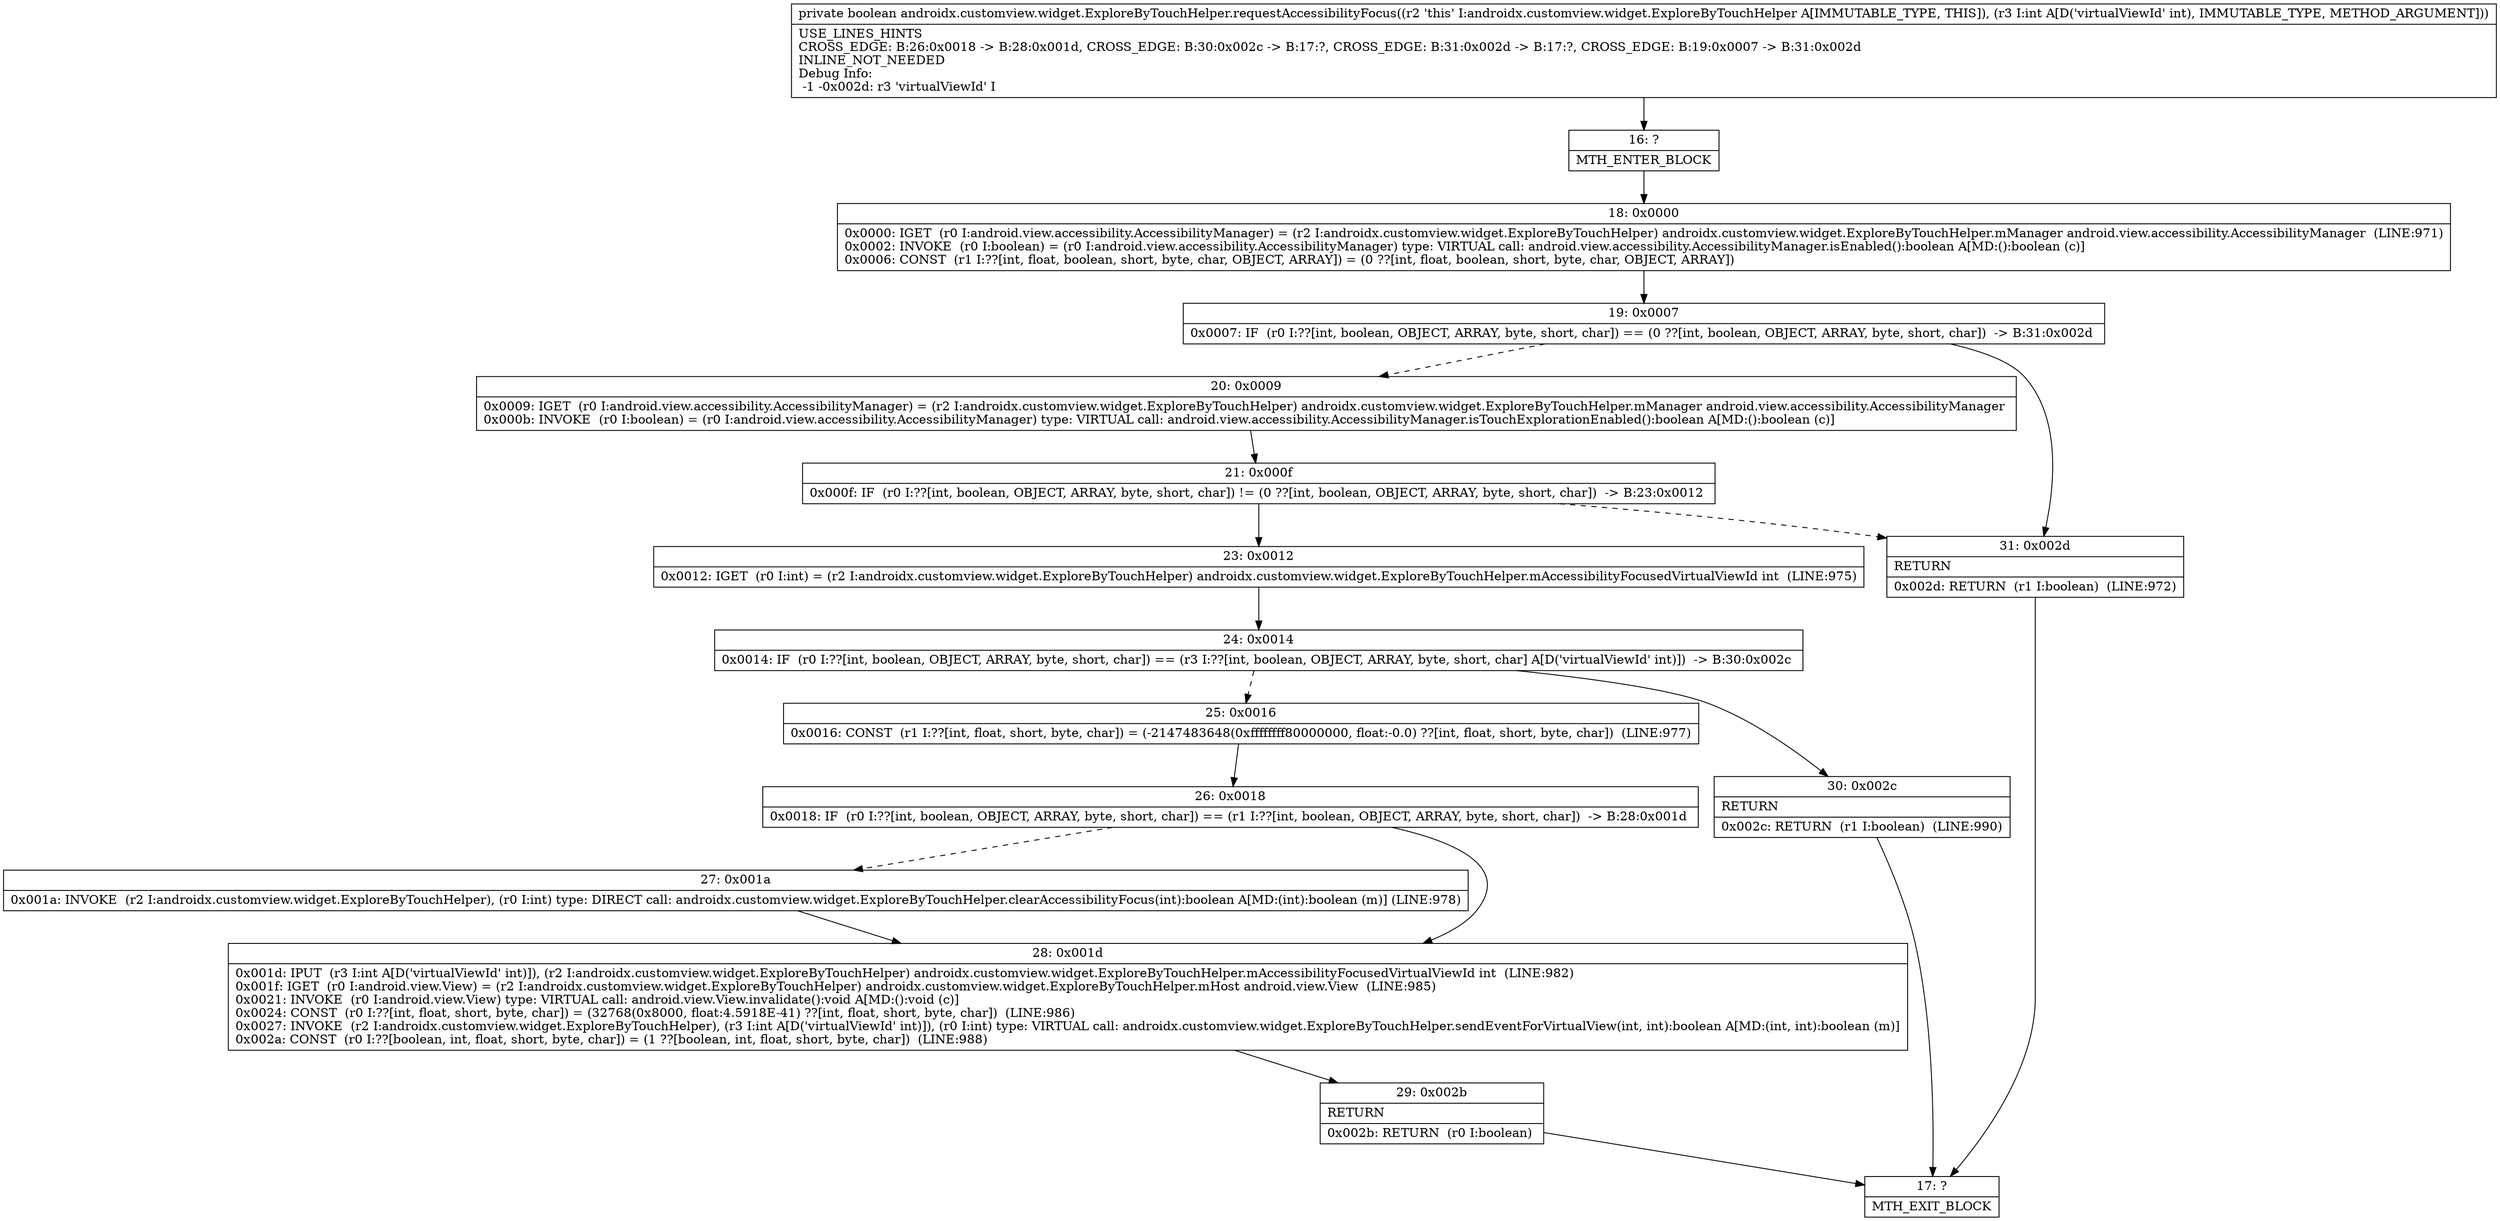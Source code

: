 digraph "CFG forandroidx.customview.widget.ExploreByTouchHelper.requestAccessibilityFocus(I)Z" {
Node_16 [shape=record,label="{16\:\ ?|MTH_ENTER_BLOCK\l}"];
Node_18 [shape=record,label="{18\:\ 0x0000|0x0000: IGET  (r0 I:android.view.accessibility.AccessibilityManager) = (r2 I:androidx.customview.widget.ExploreByTouchHelper) androidx.customview.widget.ExploreByTouchHelper.mManager android.view.accessibility.AccessibilityManager  (LINE:971)\l0x0002: INVOKE  (r0 I:boolean) = (r0 I:android.view.accessibility.AccessibilityManager) type: VIRTUAL call: android.view.accessibility.AccessibilityManager.isEnabled():boolean A[MD:():boolean (c)]\l0x0006: CONST  (r1 I:??[int, float, boolean, short, byte, char, OBJECT, ARRAY]) = (0 ??[int, float, boolean, short, byte, char, OBJECT, ARRAY]) \l}"];
Node_19 [shape=record,label="{19\:\ 0x0007|0x0007: IF  (r0 I:??[int, boolean, OBJECT, ARRAY, byte, short, char]) == (0 ??[int, boolean, OBJECT, ARRAY, byte, short, char])  \-\> B:31:0x002d \l}"];
Node_20 [shape=record,label="{20\:\ 0x0009|0x0009: IGET  (r0 I:android.view.accessibility.AccessibilityManager) = (r2 I:androidx.customview.widget.ExploreByTouchHelper) androidx.customview.widget.ExploreByTouchHelper.mManager android.view.accessibility.AccessibilityManager \l0x000b: INVOKE  (r0 I:boolean) = (r0 I:android.view.accessibility.AccessibilityManager) type: VIRTUAL call: android.view.accessibility.AccessibilityManager.isTouchExplorationEnabled():boolean A[MD:():boolean (c)]\l}"];
Node_21 [shape=record,label="{21\:\ 0x000f|0x000f: IF  (r0 I:??[int, boolean, OBJECT, ARRAY, byte, short, char]) != (0 ??[int, boolean, OBJECT, ARRAY, byte, short, char])  \-\> B:23:0x0012 \l}"];
Node_23 [shape=record,label="{23\:\ 0x0012|0x0012: IGET  (r0 I:int) = (r2 I:androidx.customview.widget.ExploreByTouchHelper) androidx.customview.widget.ExploreByTouchHelper.mAccessibilityFocusedVirtualViewId int  (LINE:975)\l}"];
Node_24 [shape=record,label="{24\:\ 0x0014|0x0014: IF  (r0 I:??[int, boolean, OBJECT, ARRAY, byte, short, char]) == (r3 I:??[int, boolean, OBJECT, ARRAY, byte, short, char] A[D('virtualViewId' int)])  \-\> B:30:0x002c \l}"];
Node_25 [shape=record,label="{25\:\ 0x0016|0x0016: CONST  (r1 I:??[int, float, short, byte, char]) = (\-2147483648(0xffffffff80000000, float:\-0.0) ??[int, float, short, byte, char])  (LINE:977)\l}"];
Node_26 [shape=record,label="{26\:\ 0x0018|0x0018: IF  (r0 I:??[int, boolean, OBJECT, ARRAY, byte, short, char]) == (r1 I:??[int, boolean, OBJECT, ARRAY, byte, short, char])  \-\> B:28:0x001d \l}"];
Node_27 [shape=record,label="{27\:\ 0x001a|0x001a: INVOKE  (r2 I:androidx.customview.widget.ExploreByTouchHelper), (r0 I:int) type: DIRECT call: androidx.customview.widget.ExploreByTouchHelper.clearAccessibilityFocus(int):boolean A[MD:(int):boolean (m)] (LINE:978)\l}"];
Node_28 [shape=record,label="{28\:\ 0x001d|0x001d: IPUT  (r3 I:int A[D('virtualViewId' int)]), (r2 I:androidx.customview.widget.ExploreByTouchHelper) androidx.customview.widget.ExploreByTouchHelper.mAccessibilityFocusedVirtualViewId int  (LINE:982)\l0x001f: IGET  (r0 I:android.view.View) = (r2 I:androidx.customview.widget.ExploreByTouchHelper) androidx.customview.widget.ExploreByTouchHelper.mHost android.view.View  (LINE:985)\l0x0021: INVOKE  (r0 I:android.view.View) type: VIRTUAL call: android.view.View.invalidate():void A[MD:():void (c)]\l0x0024: CONST  (r0 I:??[int, float, short, byte, char]) = (32768(0x8000, float:4.5918E\-41) ??[int, float, short, byte, char])  (LINE:986)\l0x0027: INVOKE  (r2 I:androidx.customview.widget.ExploreByTouchHelper), (r3 I:int A[D('virtualViewId' int)]), (r0 I:int) type: VIRTUAL call: androidx.customview.widget.ExploreByTouchHelper.sendEventForVirtualView(int, int):boolean A[MD:(int, int):boolean (m)]\l0x002a: CONST  (r0 I:??[boolean, int, float, short, byte, char]) = (1 ??[boolean, int, float, short, byte, char])  (LINE:988)\l}"];
Node_29 [shape=record,label="{29\:\ 0x002b|RETURN\l|0x002b: RETURN  (r0 I:boolean) \l}"];
Node_17 [shape=record,label="{17\:\ ?|MTH_EXIT_BLOCK\l}"];
Node_30 [shape=record,label="{30\:\ 0x002c|RETURN\l|0x002c: RETURN  (r1 I:boolean)  (LINE:990)\l}"];
Node_31 [shape=record,label="{31\:\ 0x002d|RETURN\l|0x002d: RETURN  (r1 I:boolean)  (LINE:972)\l}"];
MethodNode[shape=record,label="{private boolean androidx.customview.widget.ExploreByTouchHelper.requestAccessibilityFocus((r2 'this' I:androidx.customview.widget.ExploreByTouchHelper A[IMMUTABLE_TYPE, THIS]), (r3 I:int A[D('virtualViewId' int), IMMUTABLE_TYPE, METHOD_ARGUMENT]))  | USE_LINES_HINTS\lCROSS_EDGE: B:26:0x0018 \-\> B:28:0x001d, CROSS_EDGE: B:30:0x002c \-\> B:17:?, CROSS_EDGE: B:31:0x002d \-\> B:17:?, CROSS_EDGE: B:19:0x0007 \-\> B:31:0x002d\lINLINE_NOT_NEEDED\lDebug Info:\l  \-1 \-0x002d: r3 'virtualViewId' I\l}"];
MethodNode -> Node_16;Node_16 -> Node_18;
Node_18 -> Node_19;
Node_19 -> Node_20[style=dashed];
Node_19 -> Node_31;
Node_20 -> Node_21;
Node_21 -> Node_23;
Node_21 -> Node_31[style=dashed];
Node_23 -> Node_24;
Node_24 -> Node_25[style=dashed];
Node_24 -> Node_30;
Node_25 -> Node_26;
Node_26 -> Node_27[style=dashed];
Node_26 -> Node_28;
Node_27 -> Node_28;
Node_28 -> Node_29;
Node_29 -> Node_17;
Node_30 -> Node_17;
Node_31 -> Node_17;
}

